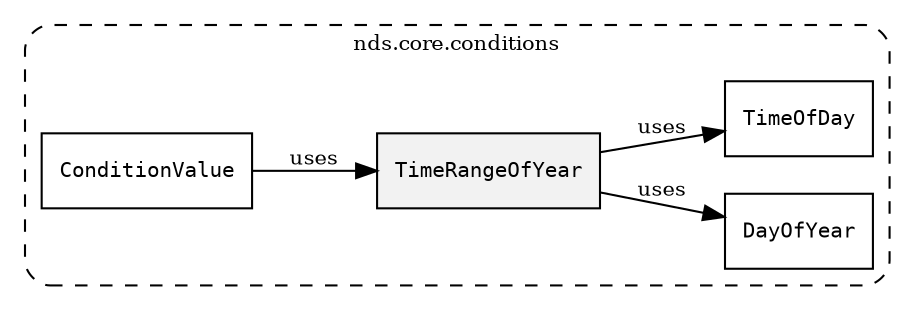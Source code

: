 /**
 * This dot file creates symbol collaboration diagram for TimeRangeOfYear.
 */
digraph ZSERIO
{
    node [shape=box, fontsize=10];
    rankdir="LR";
    fontsize=10;
    tooltip="TimeRangeOfYear collaboration diagram";

    subgraph "cluster_nds.core.conditions"
    {
        style="dashed, rounded";
        label="nds.core.conditions";
        tooltip="Package nds.core.conditions";
        href="../../../content/packages/nds.core.conditions.html#Package-nds-core-conditions";
        target="_parent";

        "TimeRangeOfYear" [style="filled", fillcolor="#0000000D", target="_parent", label=<<font face="monospace"><table align="center" border="0" cellspacing="0" cellpadding="0"><tr><td href="../../../content/packages/nds.core.conditions.html#Structure-TimeRangeOfYear" title="Structure defined in nds.core.conditions">TimeRangeOfYear</td></tr></table></font>>];
        "DayOfYear" [target="_parent", label=<<font face="monospace"><table align="center" border="0" cellspacing="0" cellpadding="0"><tr><td href="../../../content/packages/nds.core.conditions.html#Structure-DayOfYear" title="Structure defined in nds.core.conditions">DayOfYear</td></tr></table></font>>];
        "TimeOfDay" [target="_parent", label=<<font face="monospace"><table align="center" border="0" cellspacing="0" cellpadding="0"><tr><td href="../../../content/packages/nds.core.conditions.html#Structure-TimeOfDay" title="Structure defined in nds.core.conditions">TimeOfDay</td></tr></table></font>>];
        "ConditionValue" [target="_parent", label=<<font face="monospace"><table align="center" border="0" cellspacing="0" cellpadding="0"><tr><td href="../../../content/packages/nds.core.conditions.html#Choice-ConditionValue" title="Choice defined in nds.core.conditions">ConditionValue</td></tr></table></font>>];
    }

    "TimeRangeOfYear" -> "DayOfYear" [label="uses", fontsize=10];
    "TimeRangeOfYear" -> "TimeOfDay" [label="uses", fontsize=10];
    "ConditionValue" -> "TimeRangeOfYear" [label="uses", fontsize=10];
}
